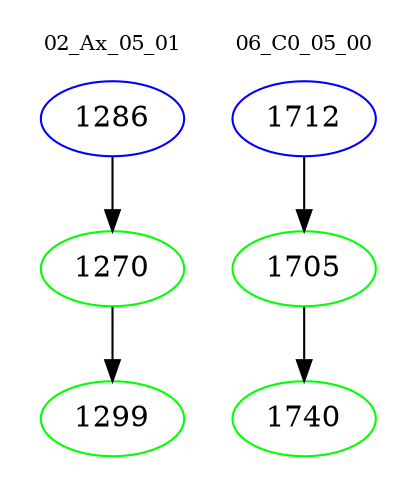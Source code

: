 digraph{
subgraph cluster_0 {
color = white
label = "02_Ax_05_01";
fontsize=10;
T0_1286 [label="1286", color="blue"]
T0_1286 -> T0_1270 [color="black"]
T0_1270 [label="1270", color="green"]
T0_1270 -> T0_1299 [color="black"]
T0_1299 [label="1299", color="green"]
}
subgraph cluster_1 {
color = white
label = "06_C0_05_00";
fontsize=10;
T1_1712 [label="1712", color="blue"]
T1_1712 -> T1_1705 [color="black"]
T1_1705 [label="1705", color="green"]
T1_1705 -> T1_1740 [color="black"]
T1_1740 [label="1740", color="green"]
}
}
